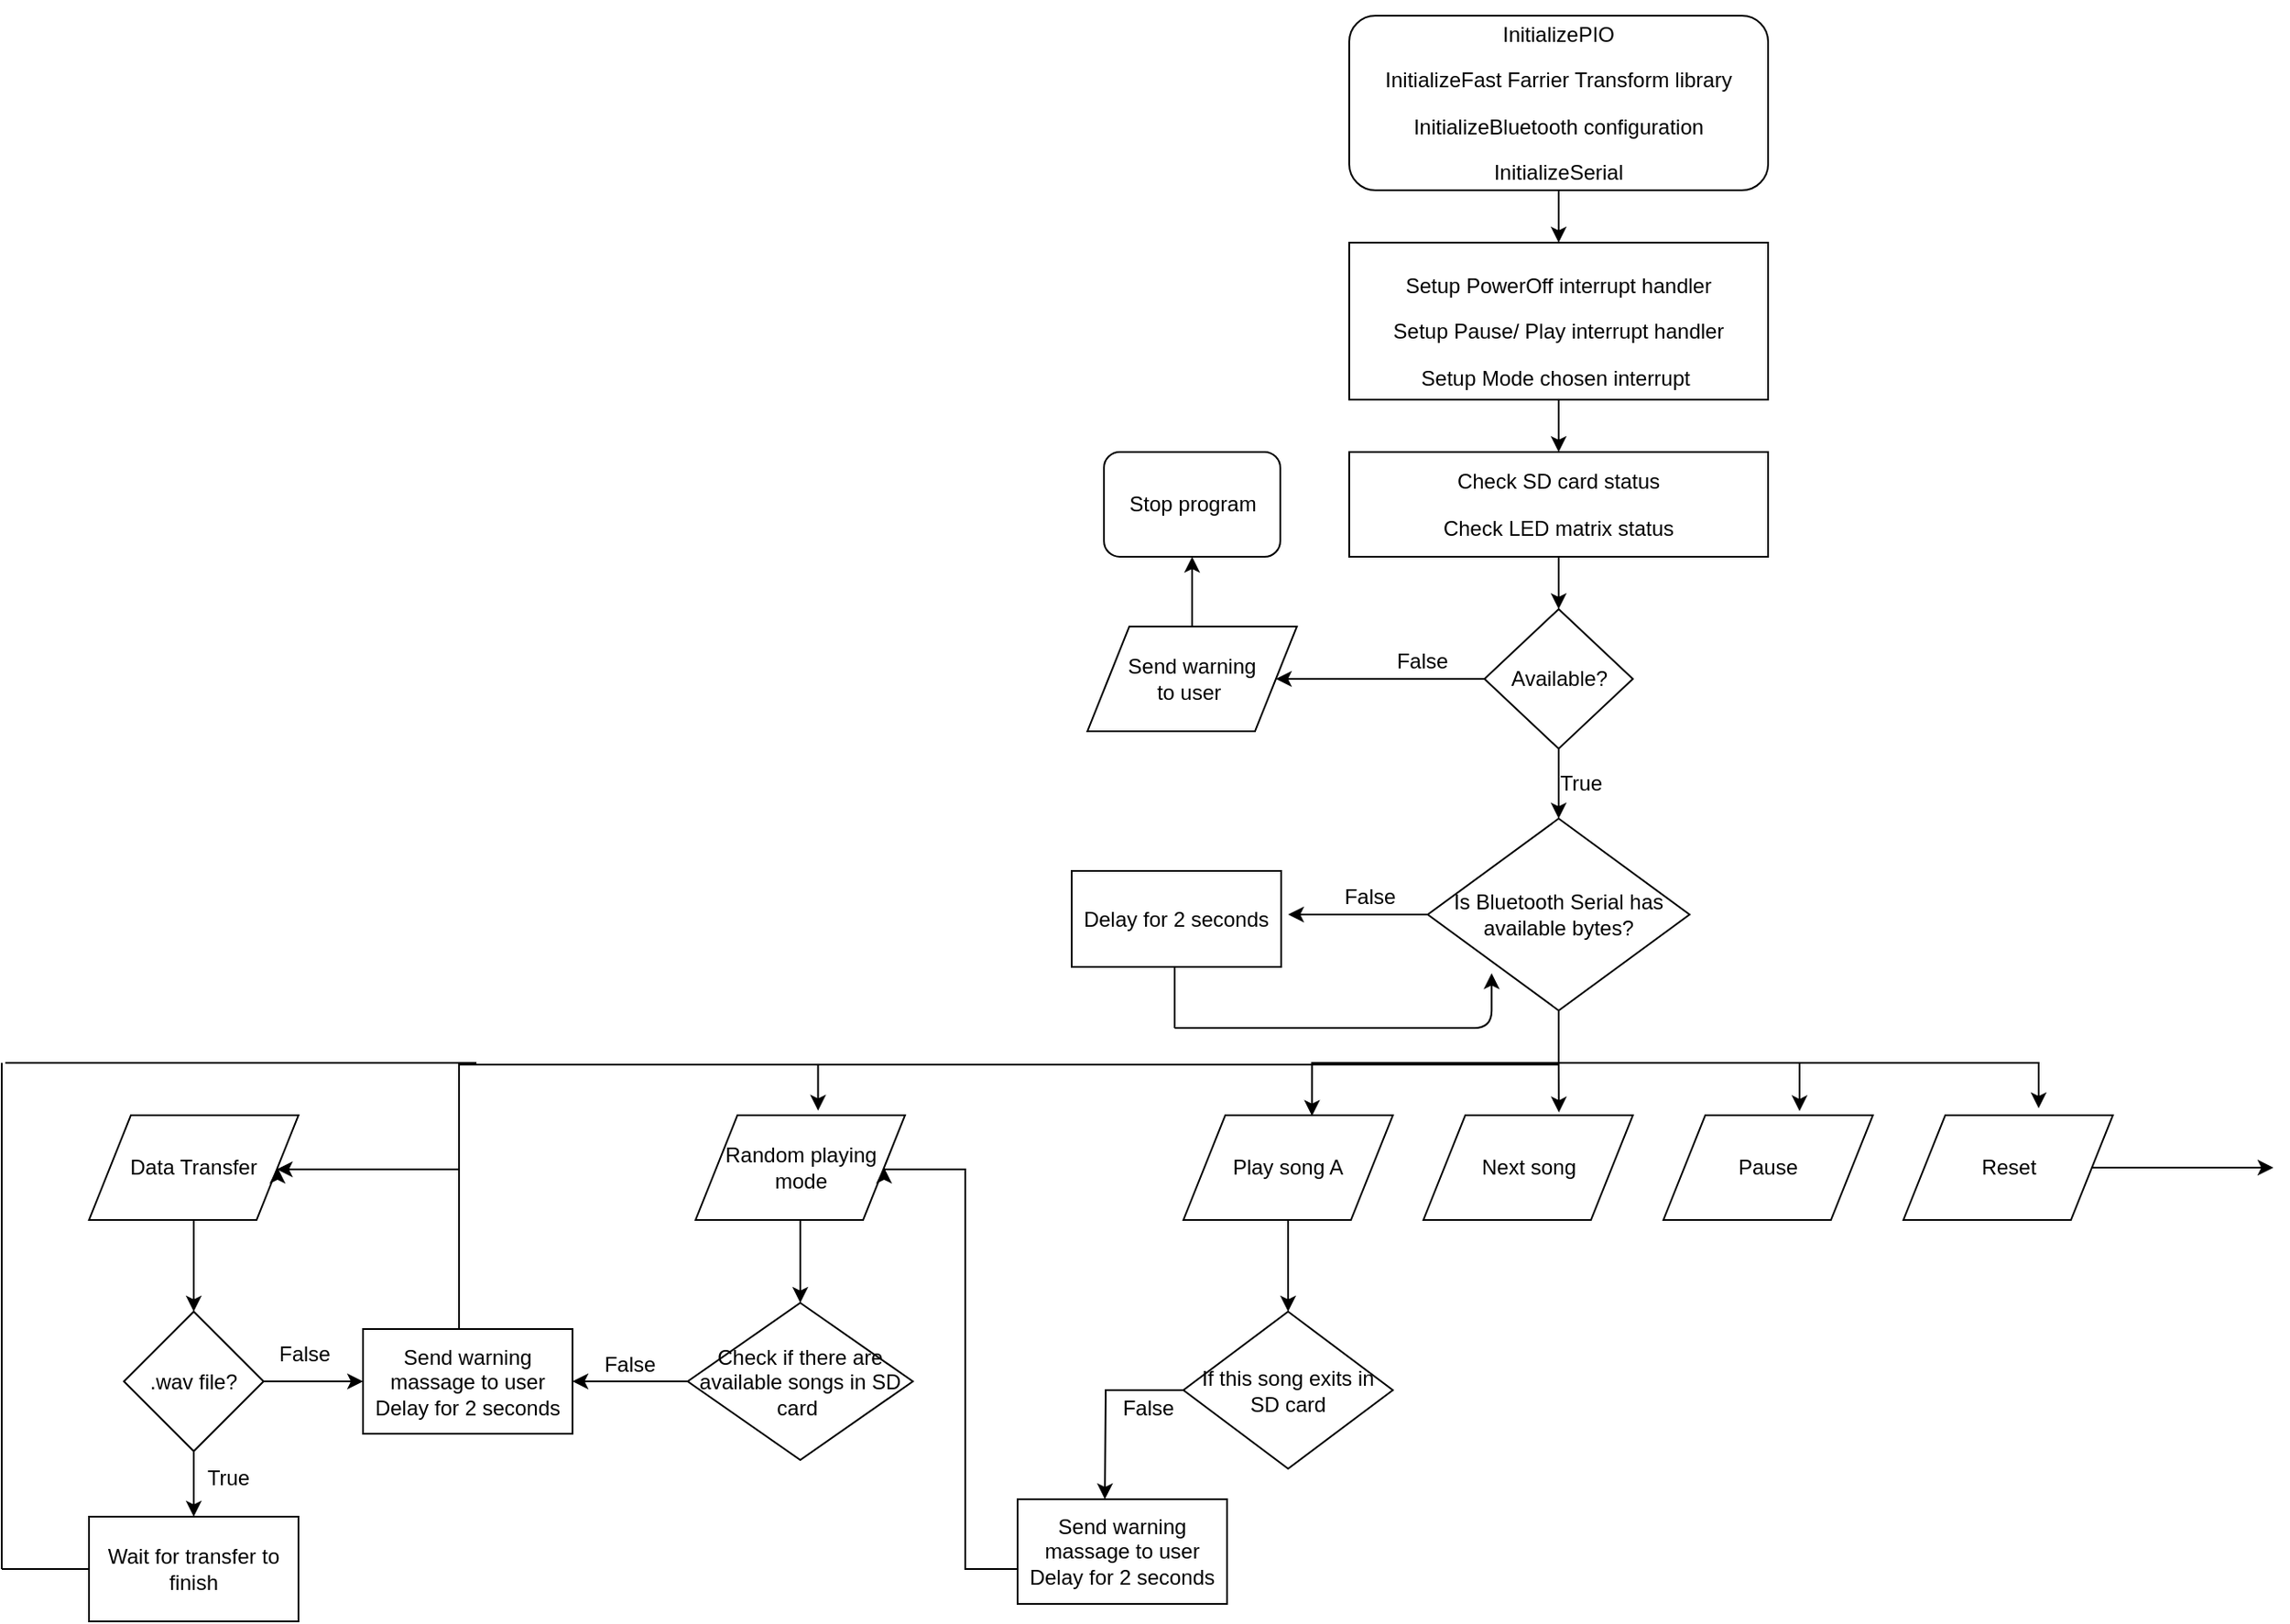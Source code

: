 <mxfile version="10.5.9" type="github"><diagram id="qgmTNaawf4WIQc5Epsuj" name="Page-1"><mxGraphModel dx="1714" dy="453" grid="1" gridSize="10" guides="1" tooltips="1" connect="1" arrows="1" fold="1" page="1" pageScale="1" pageWidth="827" pageHeight="1169" math="0" shadow="0"><root><mxCell id="0"/><mxCell id="1" parent="0"/><mxCell id="iTYSfTyhCpL4P_pHlrUB-6" value="" style="edgeStyle=orthogonalEdgeStyle;rounded=0;orthogonalLoop=1;jettySize=auto;html=1;" parent="1" source="iTYSfTyhCpL4P_pHlrUB-1" target="iTYSfTyhCpL4P_pHlrUB-4" edge="1"><mxGeometry relative="1" as="geometry"/></mxCell><mxCell id="iTYSfTyhCpL4P_pHlrUB-1" value="&lt;p&gt;&lt;span lang=&quot;EN-AU&quot;&gt;InitializePIO&lt;/span&gt;&lt;/p&gt;&lt;p&gt;&lt;span lang=&quot;EN-AU&quot;&gt;InitializeFast Farrier Transform library&lt;/span&gt;&lt;/p&gt;&lt;p&gt;&lt;span lang=&quot;EN-AU&quot;&gt;InitializeBluetooth configuration&lt;/span&gt;&lt;/p&gt;&lt;p&gt;&lt;span lang=&quot;EN-AU&quot;&gt;InitializeSerial&lt;/span&gt;&lt;/p&gt;" style="rounded=1;whiteSpace=wrap;html=1;" parent="1" vertex="1"><mxGeometry x="280" y="30" width="240" height="100" as="geometry"/></mxCell><mxCell id="iTYSfTyhCpL4P_pHlrUB-13" value="" style="edgeStyle=orthogonalEdgeStyle;rounded=0;orthogonalLoop=1;jettySize=auto;html=1;" parent="1" source="iTYSfTyhCpL4P_pHlrUB-4" target="iTYSfTyhCpL4P_pHlrUB-12" edge="1"><mxGeometry relative="1" as="geometry"/></mxCell><mxCell id="iTYSfTyhCpL4P_pHlrUB-4" value="&lt;p&gt;&lt;span lang=&quot;EN-AU&quot;&gt;Setup PowerOff interrupt handler&lt;/span&gt;&lt;/p&gt;&lt;p&gt;&lt;span lang=&quot;EN-AU&quot;&gt;Setup Pause/ Play interrupt handler&lt;/span&gt;&lt;/p&gt;&lt;span lang=&quot;EN-AU&quot;&gt;Setup Mode chosen interrupt&amp;nbsp;&lt;/span&gt;" style="rounded=0;whiteSpace=wrap;html=1;" parent="1" vertex="1"><mxGeometry x="280" y="160" width="240" height="90" as="geometry"/></mxCell><mxCell id="iTYSfTyhCpL4P_pHlrUB-18" value="" style="edgeStyle=orthogonalEdgeStyle;rounded=0;orthogonalLoop=1;jettySize=auto;html=1;" parent="1" source="iTYSfTyhCpL4P_pHlrUB-12" target="iTYSfTyhCpL4P_pHlrUB-14" edge="1"><mxGeometry relative="1" as="geometry"/></mxCell><mxCell id="iTYSfTyhCpL4P_pHlrUB-12" value="&lt;p&gt;&lt;span lang=&quot;EN-AU&quot;&gt;Check SD card status&lt;/span&gt;&lt;/p&gt;&lt;p&gt;&lt;span lang=&quot;EN-AU&quot;&gt;Check LED matrix status&lt;/span&gt;&lt;/p&gt;" style="rounded=0;whiteSpace=wrap;html=1;" parent="1" vertex="1"><mxGeometry x="280" y="280" width="240" height="60" as="geometry"/></mxCell><mxCell id="iTYSfTyhCpL4P_pHlrUB-16" value="" style="edgeStyle=orthogonalEdgeStyle;rounded=0;orthogonalLoop=1;jettySize=auto;html=1;entryX=1;entryY=0.5;entryDx=0;entryDy=0;" parent="1" source="iTYSfTyhCpL4P_pHlrUB-14" target="iTYSfTyhCpL4P_pHlrUB-19" edge="1"><mxGeometry relative="1" as="geometry"><mxPoint x="280" y="410" as="targetPoint"/></mxGeometry></mxCell><mxCell id="iTYSfTyhCpL4P_pHlrUB-24" value="" style="edgeStyle=orthogonalEdgeStyle;rounded=0;orthogonalLoop=1;jettySize=auto;html=1;entryX=0.5;entryY=0;entryDx=0;entryDy=0;" parent="1" source="iTYSfTyhCpL4P_pHlrUB-14" target="iTYSfTyhCpL4P_pHlrUB-27" edge="1"><mxGeometry relative="1" as="geometry"><mxPoint x="400" y="494" as="targetPoint"/></mxGeometry></mxCell><mxCell id="iTYSfTyhCpL4P_pHlrUB-14" value="Available?" style="rhombus;whiteSpace=wrap;html=1;" parent="1" vertex="1"><mxGeometry x="357.5" y="370" width="85" height="80" as="geometry"/></mxCell><mxCell id="iTYSfTyhCpL4P_pHlrUB-17" value="False" style="text;html=1;strokeColor=none;fillColor=none;align=center;verticalAlign=middle;whiteSpace=wrap;rounded=0;" parent="1" vertex="1"><mxGeometry x="301.5" y="390" width="40" height="20" as="geometry"/></mxCell><mxCell id="iTYSfTyhCpL4P_pHlrUB-21" value="" style="edgeStyle=orthogonalEdgeStyle;rounded=0;orthogonalLoop=1;jettySize=auto;html=1;" parent="1" source="iTYSfTyhCpL4P_pHlrUB-19" target="iTYSfTyhCpL4P_pHlrUB-22" edge="1"><mxGeometry relative="1" as="geometry"><mxPoint x="220.5" y="300" as="targetPoint"/></mxGeometry></mxCell><mxCell id="iTYSfTyhCpL4P_pHlrUB-19" value="Send warning &lt;br&gt;to user&amp;nbsp;" style="shape=parallelogram;perimeter=parallelogramPerimeter;whiteSpace=wrap;html=1;" parent="1" vertex="1"><mxGeometry x="130" y="380" width="120" height="60" as="geometry"/></mxCell><mxCell id="iTYSfTyhCpL4P_pHlrUB-22" value="Stop program" style="rounded=1;whiteSpace=wrap;html=1;" parent="1" vertex="1"><mxGeometry x="139.5" y="280" width="101" height="60" as="geometry"/></mxCell><mxCell id="iTYSfTyhCpL4P_pHlrUB-26" value="True" style="text;html=1;strokeColor=none;fillColor=none;align=center;verticalAlign=middle;whiteSpace=wrap;rounded=0;" parent="1" vertex="1"><mxGeometry x="393" y="460" width="40" height="20" as="geometry"/></mxCell><mxCell id="iTYSfTyhCpL4P_pHlrUB-29" value="" style="edgeStyle=orthogonalEdgeStyle;rounded=0;orthogonalLoop=1;jettySize=auto;html=1;" parent="1" source="iTYSfTyhCpL4P_pHlrUB-27" edge="1"><mxGeometry relative="1" as="geometry"><mxPoint x="245" y="545" as="targetPoint"/></mxGeometry></mxCell><mxCell id="kTcNUvRr3Ho-1YUgHkEY-3" style="edgeStyle=orthogonalEdgeStyle;rounded=0;orthogonalLoop=1;jettySize=auto;html=1;entryX=0.585;entryY=-0.044;entryDx=0;entryDy=0;entryPerimeter=0;" edge="1" parent="1" source="iTYSfTyhCpL4P_pHlrUB-27" target="iTYSfTyhCpL4P_pHlrUB-45"><mxGeometry relative="1" as="geometry"><Array as="points"><mxPoint x="400" y="631"/><mxPoint x="-25" y="631"/></Array></mxGeometry></mxCell><mxCell id="kTcNUvRr3Ho-1YUgHkEY-5" style="edgeStyle=orthogonalEdgeStyle;rounded=0;orthogonalLoop=1;jettySize=auto;html=1;entryX=0.614;entryY=0.006;entryDx=0;entryDy=0;entryPerimeter=0;" edge="1" parent="1" source="iTYSfTyhCpL4P_pHlrUB-27" target="iTYSfTyhCpL4P_pHlrUB-47"><mxGeometry relative="1" as="geometry"><Array as="points"><mxPoint x="400" y="630"/><mxPoint x="259" y="630"/></Array></mxGeometry></mxCell><mxCell id="kTcNUvRr3Ho-1YUgHkEY-10" style="edgeStyle=orthogonalEdgeStyle;rounded=0;orthogonalLoop=1;jettySize=auto;html=1;entryX=0.647;entryY=-0.027;entryDx=0;entryDy=0;entryPerimeter=0;" edge="1" parent="1" source="iTYSfTyhCpL4P_pHlrUB-27" target="iTYSfTyhCpL4P_pHlrUB-48"><mxGeometry relative="1" as="geometry"/></mxCell><mxCell id="kTcNUvRr3Ho-1YUgHkEY-11" style="edgeStyle=orthogonalEdgeStyle;rounded=0;orthogonalLoop=1;jettySize=auto;html=1;entryX=0.65;entryY=-0.039;entryDx=0;entryDy=0;entryPerimeter=0;" edge="1" parent="1" source="iTYSfTyhCpL4P_pHlrUB-27" target="iTYSfTyhCpL4P_pHlrUB-49"><mxGeometry relative="1" as="geometry"/></mxCell><mxCell id="kTcNUvRr3Ho-1YUgHkEY-13" style="edgeStyle=orthogonalEdgeStyle;rounded=0;orthogonalLoop=1;jettySize=auto;html=1;" edge="1" parent="1" source="iTYSfTyhCpL4P_pHlrUB-27"><mxGeometry relative="1" as="geometry"><mxPoint x="675" y="656" as="targetPoint"/><Array as="points"><mxPoint x="400" y="630"/><mxPoint x="675" y="630"/></Array></mxGeometry></mxCell><mxCell id="kTcNUvRr3Ho-1YUgHkEY-29" style="edgeStyle=orthogonalEdgeStyle;rounded=0;orthogonalLoop=1;jettySize=auto;html=1;" edge="1" parent="1" source="iTYSfTyhCpL4P_pHlrUB-27" target="kTcNUvRr3Ho-1YUgHkEY-28"><mxGeometry relative="1" as="geometry"><Array as="points"><mxPoint x="400" y="631"/><mxPoint x="-230" y="631"/><mxPoint x="-230" y="691"/></Array></mxGeometry></mxCell><mxCell id="iTYSfTyhCpL4P_pHlrUB-27" value="&lt;span&gt;Is Bluetooth Serial has available bytes?&lt;/span&gt;" style="rhombus;whiteSpace=wrap;html=1;" parent="1" vertex="1"><mxGeometry x="325" y="490" width="150" height="110" as="geometry"/></mxCell><mxCell id="iTYSfTyhCpL4P_pHlrUB-30" value="Delay for 2 seconds&lt;br&gt;" style="rounded=0;whiteSpace=wrap;html=1;" parent="1" vertex="1"><mxGeometry x="121" y="520" width="120" height="55" as="geometry"/></mxCell><mxCell id="iTYSfTyhCpL4P_pHlrUB-31" value="False" style="text;html=1;strokeColor=none;fillColor=none;align=center;verticalAlign=middle;whiteSpace=wrap;rounded=0;" parent="1" vertex="1"><mxGeometry x="271.5" y="525" width="40" height="20" as="geometry"/></mxCell><mxCell id="iTYSfTyhCpL4P_pHlrUB-41" value="" style="edgeStyle=segmentEdgeStyle;endArrow=classic;html=1;entryX=0.244;entryY=0.806;entryDx=0;entryDy=0;entryPerimeter=0;" parent="1" target="iTYSfTyhCpL4P_pHlrUB-27" edge="1"><mxGeometry width="50" height="50" relative="1" as="geometry"><mxPoint x="180" y="610" as="sourcePoint"/><mxPoint x="170" y="620" as="targetPoint"/><Array as="points"><mxPoint x="362" y="610"/></Array></mxGeometry></mxCell><mxCell id="iTYSfTyhCpL4P_pHlrUB-42" value="" style="endArrow=none;html=1;" parent="1" edge="1"><mxGeometry width="50" height="50" relative="1" as="geometry"><mxPoint x="180" y="610" as="sourcePoint"/><mxPoint x="180" y="575" as="targetPoint"/><Array as="points"/></mxGeometry></mxCell><mxCell id="kTcNUvRr3Ho-1YUgHkEY-44" value="" style="edgeStyle=orthogonalEdgeStyle;rounded=0;orthogonalLoop=1;jettySize=auto;html=1;" edge="1" parent="1" source="iTYSfTyhCpL4P_pHlrUB-45" target="kTcNUvRr3Ho-1YUgHkEY-24"><mxGeometry relative="1" as="geometry"/></mxCell><mxCell id="iTYSfTyhCpL4P_pHlrUB-45" value="Random playing&lt;br&gt;mode&lt;br&gt;" style="shape=parallelogram;perimeter=parallelogramPerimeter;whiteSpace=wrap;html=1;" parent="1" vertex="1"><mxGeometry x="-94.5" y="660" width="120" height="60" as="geometry"/></mxCell><mxCell id="kTcNUvRr3Ho-1YUgHkEY-62" value="" style="edgeStyle=orthogonalEdgeStyle;rounded=0;orthogonalLoop=1;jettySize=auto;html=1;" edge="1" parent="1" source="iTYSfTyhCpL4P_pHlrUB-47" target="kTcNUvRr3Ho-1YUgHkEY-59"><mxGeometry relative="1" as="geometry"/></mxCell><mxCell id="iTYSfTyhCpL4P_pHlrUB-47" value="Play song A" style="shape=parallelogram;perimeter=parallelogramPerimeter;whiteSpace=wrap;html=1;" parent="1" vertex="1"><mxGeometry x="185" y="660" width="120" height="60" as="geometry"/></mxCell><mxCell id="iTYSfTyhCpL4P_pHlrUB-48" value="Next song" style="shape=parallelogram;perimeter=parallelogramPerimeter;whiteSpace=wrap;html=1;" parent="1" vertex="1"><mxGeometry x="322.5" y="660" width="120" height="60" as="geometry"/></mxCell><mxCell id="iTYSfTyhCpL4P_pHlrUB-49" value="Pause" style="shape=parallelogram;perimeter=parallelogramPerimeter;whiteSpace=wrap;html=1;" parent="1" vertex="1"><mxGeometry x="460" y="660" width="120" height="60" as="geometry"/></mxCell><mxCell id="kTcNUvRr3Ho-1YUgHkEY-15" value="" style="edgeStyle=orthogonalEdgeStyle;rounded=0;orthogonalLoop=1;jettySize=auto;html=1;" edge="1" parent="1" source="iTYSfTyhCpL4P_pHlrUB-50"><mxGeometry relative="1" as="geometry"><mxPoint x="809.5" y="690" as="targetPoint"/></mxGeometry></mxCell><mxCell id="iTYSfTyhCpL4P_pHlrUB-50" value="&lt;span&gt;Reset&lt;/span&gt;" style="shape=parallelogram;perimeter=parallelogramPerimeter;whiteSpace=wrap;html=1;" parent="1" vertex="1"><mxGeometry x="597.5" y="660" width="120" height="60" as="geometry"/></mxCell><mxCell id="kTcNUvRr3Ho-1YUgHkEY-38" value="" style="edgeStyle=orthogonalEdgeStyle;rounded=0;orthogonalLoop=1;jettySize=auto;html=1;" edge="1" parent="1" source="kTcNUvRr3Ho-1YUgHkEY-24" target="kTcNUvRr3Ho-1YUgHkEY-35"><mxGeometry relative="1" as="geometry"/></mxCell><mxCell id="kTcNUvRr3Ho-1YUgHkEY-24" value="&lt;span&gt;Check if there are available songs in SD card&amp;nbsp;&lt;/span&gt;" style="rhombus;whiteSpace=wrap;html=1;" vertex="1" parent="1"><mxGeometry x="-99" y="767.5" width="129" height="90" as="geometry"/></mxCell><mxCell id="kTcNUvRr3Ho-1YUgHkEY-27" value="False" style="text;html=1;strokeColor=none;fillColor=none;align=center;verticalAlign=middle;whiteSpace=wrap;rounded=0;" vertex="1" parent="1"><mxGeometry x="-152" y="792.5" width="40" height="20" as="geometry"/></mxCell><mxCell id="kTcNUvRr3Ho-1YUgHkEY-45" value="" style="edgeStyle=orthogonalEdgeStyle;rounded=0;orthogonalLoop=1;jettySize=auto;html=1;" edge="1" parent="1" source="kTcNUvRr3Ho-1YUgHkEY-28" target="kTcNUvRr3Ho-1YUgHkEY-43"><mxGeometry relative="1" as="geometry"/></mxCell><mxCell id="kTcNUvRr3Ho-1YUgHkEY-28" value="Data Transfer" style="shape=parallelogram;perimeter=parallelogramPerimeter;whiteSpace=wrap;html=1;" vertex="1" parent="1"><mxGeometry x="-442" y="660" width="120" height="60" as="geometry"/></mxCell><mxCell id="kTcNUvRr3Ho-1YUgHkEY-42" style="edgeStyle=orthogonalEdgeStyle;rounded=0;orthogonalLoop=1;jettySize=auto;html=1;entryX=1;entryY=0.5;entryDx=0;entryDy=0;" edge="1" parent="1" source="kTcNUvRr3Ho-1YUgHkEY-35" target="kTcNUvRr3Ho-1YUgHkEY-28"><mxGeometry relative="1" as="geometry"><Array as="points"><mxPoint x="-230" y="691"/></Array></mxGeometry></mxCell><mxCell id="kTcNUvRr3Ho-1YUgHkEY-35" value="Send warning massage to user&lt;br&gt;Delay for 2 seconds&lt;br&gt;" style="rounded=0;whiteSpace=wrap;html=1;" vertex="1" parent="1"><mxGeometry x="-285" y="782.5" width="120" height="60" as="geometry"/></mxCell><mxCell id="kTcNUvRr3Ho-1YUgHkEY-47" value="" style="edgeStyle=orthogonalEdgeStyle;rounded=0;orthogonalLoop=1;jettySize=auto;html=1;" edge="1" parent="1" source="kTcNUvRr3Ho-1YUgHkEY-43" target="kTcNUvRr3Ho-1YUgHkEY-35"><mxGeometry relative="1" as="geometry"/></mxCell><mxCell id="kTcNUvRr3Ho-1YUgHkEY-53" value="" style="edgeStyle=orthogonalEdgeStyle;rounded=0;orthogonalLoop=1;jettySize=auto;html=1;" edge="1" parent="1" source="kTcNUvRr3Ho-1YUgHkEY-43" target="kTcNUvRr3Ho-1YUgHkEY-52"><mxGeometry relative="1" as="geometry"/></mxCell><mxCell id="kTcNUvRr3Ho-1YUgHkEY-43" value=".wav file?" style="rhombus;whiteSpace=wrap;html=1;" vertex="1" parent="1"><mxGeometry x="-422" y="772.5" width="80" height="80" as="geometry"/></mxCell><mxCell id="kTcNUvRr3Ho-1YUgHkEY-46" value="True" style="text;html=1;strokeColor=none;fillColor=none;align=center;verticalAlign=middle;whiteSpace=wrap;rounded=0;" vertex="1" parent="1"><mxGeometry x="-382" y="857.5" width="40" height="20" as="geometry"/></mxCell><mxCell id="kTcNUvRr3Ho-1YUgHkEY-49" value="False" style="text;html=1;" vertex="1" parent="1"><mxGeometry x="-335" y="782.5" width="50" height="30" as="geometry"/></mxCell><mxCell id="kTcNUvRr3Ho-1YUgHkEY-52" value="Wait for transfer to finish" style="rounded=0;whiteSpace=wrap;html=1;" vertex="1" parent="1"><mxGeometry x="-442" y="890" width="120" height="60" as="geometry"/></mxCell><mxCell id="kTcNUvRr3Ho-1YUgHkEY-55" value="" style="endArrow=none;html=1;entryX=0;entryY=0.5;entryDx=0;entryDy=0;" edge="1" parent="1" target="kTcNUvRr3Ho-1YUgHkEY-52"><mxGeometry width="50" height="50" relative="1" as="geometry"><mxPoint x="-492" y="920" as="sourcePoint"/><mxPoint x="-392" y="970" as="targetPoint"/></mxGeometry></mxCell><mxCell id="kTcNUvRr3Ho-1YUgHkEY-56" value="" style="endArrow=none;html=1;" edge="1" parent="1"><mxGeometry width="50" height="50" relative="1" as="geometry"><mxPoint x="-492" y="630" as="sourcePoint"/><mxPoint x="-492" y="920" as="targetPoint"/></mxGeometry></mxCell><mxCell id="kTcNUvRr3Ho-1YUgHkEY-57" value="" style="endArrow=none;html=1;" edge="1" parent="1"><mxGeometry width="50" height="50" relative="1" as="geometry"><mxPoint x="-220" y="630" as="sourcePoint"/><mxPoint x="-490" y="630" as="targetPoint"/></mxGeometry></mxCell><mxCell id="kTcNUvRr3Ho-1YUgHkEY-66" style="edgeStyle=orthogonalEdgeStyle;rounded=0;orthogonalLoop=1;jettySize=auto;html=1;" edge="1" parent="1" source="kTcNUvRr3Ho-1YUgHkEY-59"><mxGeometry relative="1" as="geometry"><mxPoint x="140" y="880" as="targetPoint"/></mxGeometry></mxCell><mxCell id="kTcNUvRr3Ho-1YUgHkEY-59" value="If this song exits in SD card" style="rhombus;whiteSpace=wrap;html=1;" vertex="1" parent="1"><mxGeometry x="185" y="772.5" width="120" height="90" as="geometry"/></mxCell><mxCell id="kTcNUvRr3Ho-1YUgHkEY-72" style="edgeStyle=orthogonalEdgeStyle;rounded=0;orthogonalLoop=1;jettySize=auto;html=1;entryX=1;entryY=0.5;entryDx=0;entryDy=0;" edge="1" parent="1" source="kTcNUvRr3Ho-1YUgHkEY-64" target="iTYSfTyhCpL4P_pHlrUB-45"><mxGeometry relative="1" as="geometry"><Array as="points"><mxPoint x="60" y="920"/><mxPoint x="60" y="691"/></Array></mxGeometry></mxCell><mxCell id="kTcNUvRr3Ho-1YUgHkEY-64" value="Send warning massage to user&lt;br&gt;Delay for 2 seconds&lt;br&gt;" style="rounded=0;whiteSpace=wrap;html=1;" vertex="1" parent="1"><mxGeometry x="90" y="880" width="120" height="60" as="geometry"/></mxCell><mxCell id="kTcNUvRr3Ho-1YUgHkEY-67" value="False" style="text;html=1;strokeColor=none;fillColor=none;align=center;verticalAlign=middle;whiteSpace=wrap;rounded=0;" vertex="1" parent="1"><mxGeometry x="145" y="817.5" width="40" height="20" as="geometry"/></mxCell></root></mxGraphModel></diagram></mxfile>